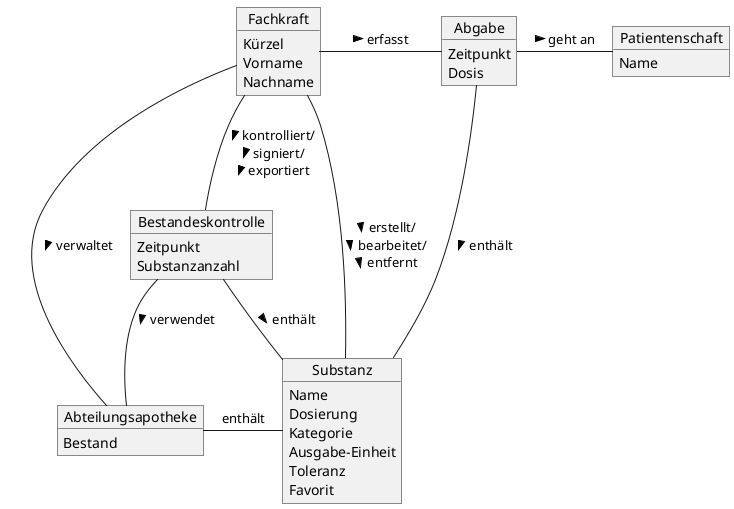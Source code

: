 # Drugstore Fachklassen

Erster Wurf, kein korrektes UML

@startuml

object Fachkraft
object Abgabe
object Patientenschaft
object Bestandeskontrolle
object Abteilungsapotheke
object Substanz

Fachkraft -right- Abgabe: > erfasst
Abgabe -right- Patientenschaft: > geht an
Abgabe -down- Substanz: > enthält

Abteilungsapotheke -right- Substanz: enthält
Fachkraft -down- Bestandeskontrolle: > kontrolliert/\n> signiert/\n> exportiert

Bestandeskontrolle -- Abteilungsapotheke: > verwendet
Bestandeskontrolle -- Substanz: > enthält

Fachkraft -- Abteilungsapotheke: > verwaltet
Fachkraft -- Substanz: > erstellt/\n> bearbeitet/\n> entfernt

Fachkraft : Kürzel
Fachkraft : Vorname
Fachkraft : Nachname
Abgabe : Zeitpunkt
Abgabe : Dosis
Patientenschaft : Name
Bestandeskontrolle : Zeitpunkt
Bestandeskontrolle : Substanzanzahl
Abteilungsapotheke : Bestand
Substanz : Name
Substanz : Dosierung
Substanz : Kategorie
Substanz : Ausgabe-Einheit
Substanz : Toleranz
Substanz : Favorit

@enduml
